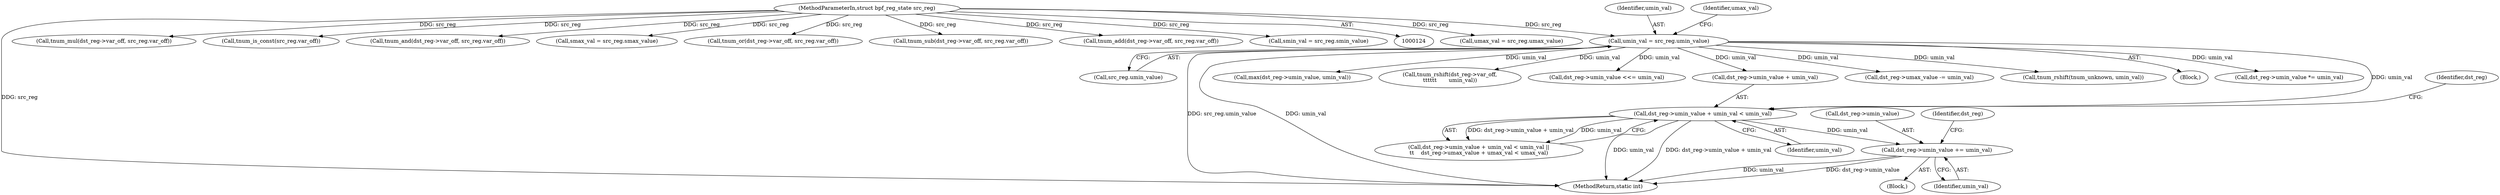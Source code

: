 digraph "0_linux_bb7f0f989ca7de1153bd128a40a71709e339fa03_0@pointer" {
"1000280" [label="(Call,dst_reg->umin_value += umin_val)"];
"1000253" [label="(Call,dst_reg->umin_value + umin_val < umin_val)"];
"1000170" [label="(Call,umin_val = src_reg.umin_value)"];
"1000128" [label="(MethodParameterIn,struct bpf_reg_state src_reg)"];
"1000172" [label="(Call,src_reg.umin_value)"];
"1000280" [label="(Call,dst_reg->umin_value += umin_val)"];
"1000175" [label="(Call,umax_val = src_reg.umax_value)"];
"1000803" [label="(MethodReturn,static int)"];
"1000384" [label="(Call,tnum_mul(dst_reg->var_off, src_reg.var_off))"];
"1000591" [label="(Call,max(dst_reg->umin_value, umin_val))"];
"1000748" [label="(Call,tnum_rshift(dst_reg->var_off,\n\t\t\t\t\t\t       umin_val))"];
"1000281" [label="(Call,dst_reg->umin_value)"];
"1000666" [label="(Call,dst_reg->umin_value <<= umin_val)"];
"1000182" [label="(Call,tnum_is_const(src_reg.var_off))"];
"1000491" [label="(Call,tnum_and(dst_reg->var_off, src_reg.var_off))"];
"1000279" [label="(Block,)"];
"1000171" [label="(Identifier,umin_val)"];
"1000254" [label="(Call,dst_reg->umin_value + umin_val)"];
"1000165" [label="(Call,smax_val = src_reg.smax_value)"];
"1000287" [label="(Identifier,dst_reg)"];
"1000259" [label="(Identifier,umin_val)"];
"1000253" [label="(Call,dst_reg->umin_value + umin_val < umin_val)"];
"1000252" [label="(Call,dst_reg->umin_value + umin_val < umin_val ||\n\t\t    dst_reg->umax_value + umax_val < umax_val)"];
"1000284" [label="(Identifier,umin_val)"];
"1000362" [label="(Call,dst_reg->umax_value -= umin_val)"];
"1000580" [label="(Call,tnum_or(dst_reg->var_off, src_reg.var_off))"];
"1000758" [label="(Call,tnum_rshift(tnum_unknown, umin_val))"];
"1000371" [label="(Call,tnum_sub(dst_reg->var_off, src_reg.var_off))"];
"1000263" [label="(Identifier,dst_reg)"];
"1000170" [label="(Call,umin_val = src_reg.umin_value)"];
"1000176" [label="(Identifier,umax_val)"];
"1000129" [label="(Block,)"];
"1000423" [label="(Call,dst_reg->umin_value *= umin_val)"];
"1000294" [label="(Call,tnum_add(dst_reg->var_off, src_reg.var_off))"];
"1000128" [label="(MethodParameterIn,struct bpf_reg_state src_reg)"];
"1000160" [label="(Call,smin_val = src_reg.smin_value)"];
"1000280" -> "1000279"  [label="AST: "];
"1000280" -> "1000284"  [label="CFG: "];
"1000281" -> "1000280"  [label="AST: "];
"1000284" -> "1000280"  [label="AST: "];
"1000287" -> "1000280"  [label="CFG: "];
"1000280" -> "1000803"  [label="DDG: umin_val"];
"1000280" -> "1000803"  [label="DDG: dst_reg->umin_value"];
"1000253" -> "1000280"  [label="DDG: umin_val"];
"1000253" -> "1000252"  [label="AST: "];
"1000253" -> "1000259"  [label="CFG: "];
"1000254" -> "1000253"  [label="AST: "];
"1000259" -> "1000253"  [label="AST: "];
"1000263" -> "1000253"  [label="CFG: "];
"1000252" -> "1000253"  [label="CFG: "];
"1000253" -> "1000803"  [label="DDG: umin_val"];
"1000253" -> "1000803"  [label="DDG: dst_reg->umin_value + umin_val"];
"1000253" -> "1000252"  [label="DDG: dst_reg->umin_value + umin_val"];
"1000253" -> "1000252"  [label="DDG: umin_val"];
"1000170" -> "1000253"  [label="DDG: umin_val"];
"1000170" -> "1000129"  [label="AST: "];
"1000170" -> "1000172"  [label="CFG: "];
"1000171" -> "1000170"  [label="AST: "];
"1000172" -> "1000170"  [label="AST: "];
"1000176" -> "1000170"  [label="CFG: "];
"1000170" -> "1000803"  [label="DDG: src_reg.umin_value"];
"1000170" -> "1000803"  [label="DDG: umin_val"];
"1000128" -> "1000170"  [label="DDG: src_reg"];
"1000170" -> "1000254"  [label="DDG: umin_val"];
"1000170" -> "1000362"  [label="DDG: umin_val"];
"1000170" -> "1000423"  [label="DDG: umin_val"];
"1000170" -> "1000591"  [label="DDG: umin_val"];
"1000170" -> "1000666"  [label="DDG: umin_val"];
"1000170" -> "1000748"  [label="DDG: umin_val"];
"1000170" -> "1000758"  [label="DDG: umin_val"];
"1000128" -> "1000124"  [label="AST: "];
"1000128" -> "1000803"  [label="DDG: src_reg"];
"1000128" -> "1000160"  [label="DDG: src_reg"];
"1000128" -> "1000165"  [label="DDG: src_reg"];
"1000128" -> "1000175"  [label="DDG: src_reg"];
"1000128" -> "1000182"  [label="DDG: src_reg"];
"1000128" -> "1000294"  [label="DDG: src_reg"];
"1000128" -> "1000371"  [label="DDG: src_reg"];
"1000128" -> "1000384"  [label="DDG: src_reg"];
"1000128" -> "1000491"  [label="DDG: src_reg"];
"1000128" -> "1000580"  [label="DDG: src_reg"];
}
